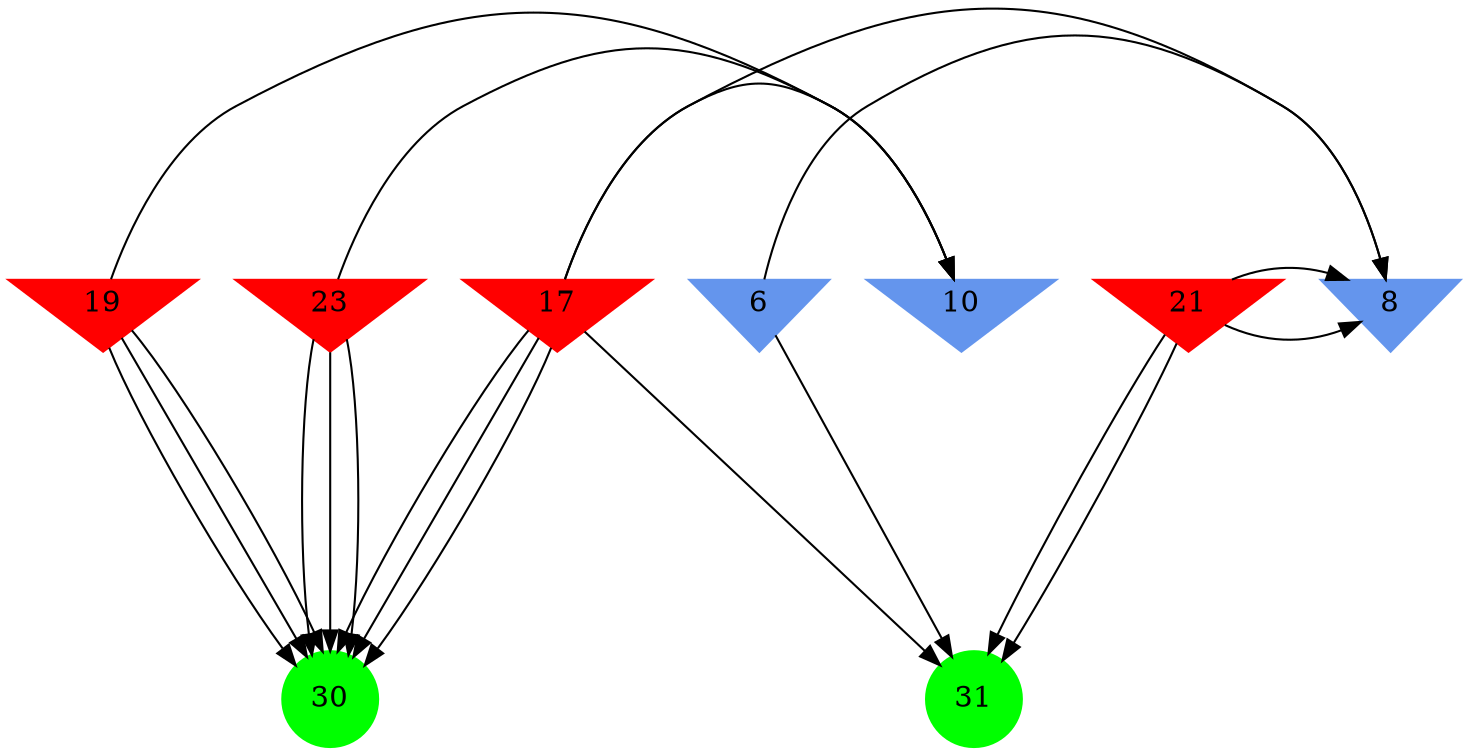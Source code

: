 digraph brain {
	ranksep=2.0;
	6 [shape=invtriangle,style=filled,color=cornflowerblue];
	8 [shape=invtriangle,style=filled,color=cornflowerblue];
	10 [shape=invtriangle,style=filled,color=cornflowerblue];
	17 [shape=invtriangle,style=filled,color=red];
	19 [shape=invtriangle,style=filled,color=red];
	21 [shape=invtriangle,style=filled,color=red];
	23 [shape=invtriangle,style=filled,color=red];
	30 [shape=circle,style=filled,color=green];
	31 [shape=circle,style=filled,color=green];
	23	->	30;
	23	->	30;
	23	->	30;
	23	->	10;
	19	->	30;
	19	->	30;
	19	->	30;
	19	->	10;
	17	->	30;
	17	->	30;
	17	->	30;
	17	->	10;
	21	->	31;
	21	->	8;
	6	->	31;
	6	->	8;
	21	->	31;
	21	->	8;
	17	->	31;
	17	->	8;
	{ rank=same; 6; 8; 10; 17; 19; 21; 23; }
	{ rank=same; }
	{ rank=same; 30; 31; }
}
